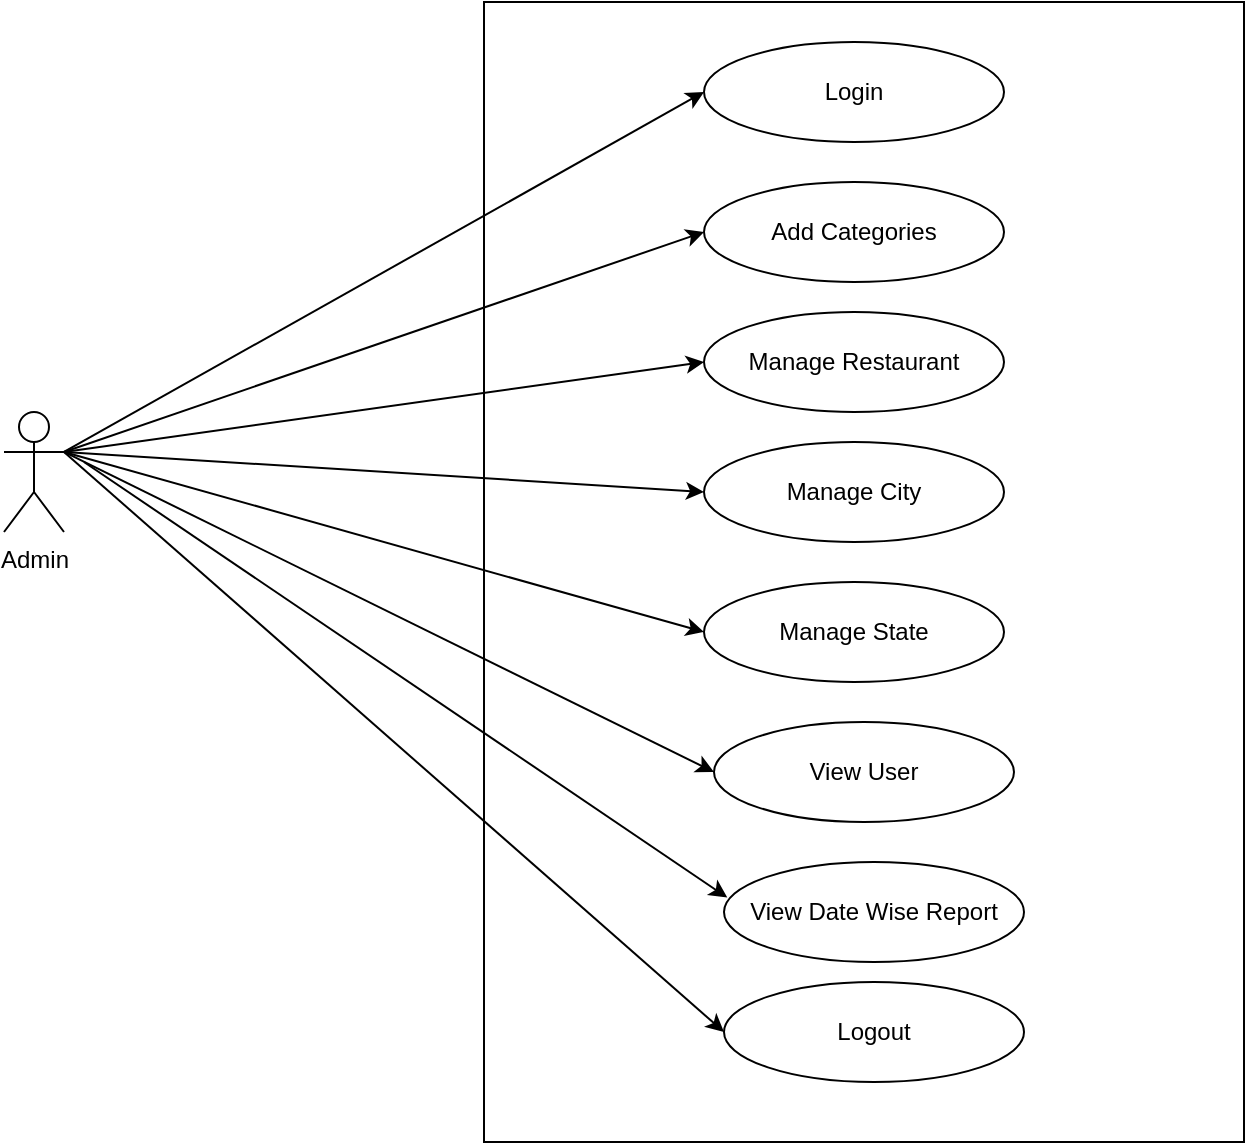 <mxfile version="18.2.1" type="device"><diagram id="7KsRAMbtgx-u_m7MTl0G" name="Page-1"><mxGraphModel dx="1038" dy="489" grid="1" gridSize="10" guides="1" tooltips="1" connect="1" arrows="1" fold="1" page="1" pageScale="1" pageWidth="850" pageHeight="1100" math="0" shadow="0"><root><mxCell id="0"/><mxCell id="1" parent="0"/><mxCell id="Ivp1HWpz4IFF9yLUWvaj-20" value="Admin" style="shape=umlActor;verticalLabelPosition=bottom;verticalAlign=top;html=1;outlineConnect=0;" parent="1" vertex="1"><mxGeometry x="70" y="335" width="30" height="60" as="geometry"/></mxCell><mxCell id="Ivp1HWpz4IFF9yLUWvaj-25" value="" style="verticalLabelPosition=bottom;verticalAlign=top;html=1;shape=mxgraph.basic.rect;fillColor2=none;strokeWidth=1;size=20;indent=5;" parent="1" vertex="1"><mxGeometry x="310" y="130" width="380" height="570" as="geometry"/></mxCell><mxCell id="Ivp1HWpz4IFF9yLUWvaj-28" value="Login" style="ellipse;whiteSpace=wrap;html=1;" parent="1" vertex="1"><mxGeometry x="420" y="150" width="150" height="50" as="geometry"/></mxCell><mxCell id="Ivp1HWpz4IFF9yLUWvaj-29" value="Add Categories" style="ellipse;whiteSpace=wrap;html=1;" parent="1" vertex="1"><mxGeometry x="420" y="220" width="150" height="50" as="geometry"/></mxCell><mxCell id="Ivp1HWpz4IFF9yLUWvaj-30" value="View Date Wise Report" style="ellipse;whiteSpace=wrap;html=1;" parent="1" vertex="1"><mxGeometry x="430" y="560" width="150" height="50" as="geometry"/></mxCell><mxCell id="Ivp1HWpz4IFF9yLUWvaj-31" value="View User" style="ellipse;whiteSpace=wrap;html=1;" parent="1" vertex="1"><mxGeometry x="425" y="490" width="150" height="50" as="geometry"/></mxCell><mxCell id="Ivp1HWpz4IFF9yLUWvaj-32" value="Manage State" style="ellipse;whiteSpace=wrap;html=1;" parent="1" vertex="1"><mxGeometry x="420" y="420" width="150" height="50" as="geometry"/></mxCell><mxCell id="Ivp1HWpz4IFF9yLUWvaj-33" value="Manage City" style="ellipse;whiteSpace=wrap;html=1;" parent="1" vertex="1"><mxGeometry x="420" y="350" width="150" height="50" as="geometry"/></mxCell><mxCell id="Ivp1HWpz4IFF9yLUWvaj-34" value="Manage Restaurant" style="ellipse;whiteSpace=wrap;html=1;" parent="1" vertex="1"><mxGeometry x="420" y="285" width="150" height="50" as="geometry"/></mxCell><mxCell id="Ivp1HWpz4IFF9yLUWvaj-35" value="" style="endArrow=classic;html=1;rounded=0;exitX=1;exitY=0.333;exitDx=0;exitDy=0;exitPerimeter=0;entryX=0;entryY=0.5;entryDx=0;entryDy=0;" parent="1" source="Ivp1HWpz4IFF9yLUWvaj-20" target="Ivp1HWpz4IFF9yLUWvaj-28" edge="1"><mxGeometry width="50" height="50" relative="1" as="geometry"><mxPoint x="400" y="410" as="sourcePoint"/><mxPoint x="450" y="360" as="targetPoint"/></mxGeometry></mxCell><mxCell id="Ivp1HWpz4IFF9yLUWvaj-36" value="" style="endArrow=classic;html=1;rounded=0;exitX=1;exitY=0.333;exitDx=0;exitDy=0;exitPerimeter=0;entryX=0;entryY=0.5;entryDx=0;entryDy=0;" parent="1" source="Ivp1HWpz4IFF9yLUWvaj-20" target="Ivp1HWpz4IFF9yLUWvaj-29" edge="1"><mxGeometry width="50" height="50" relative="1" as="geometry"><mxPoint x="110" y="365" as="sourcePoint"/><mxPoint x="430" y="185" as="targetPoint"/></mxGeometry></mxCell><mxCell id="Ivp1HWpz4IFF9yLUWvaj-37" value="" style="endArrow=classic;html=1;rounded=0;exitX=1;exitY=0.333;exitDx=0;exitDy=0;exitPerimeter=0;entryX=0;entryY=0.5;entryDx=0;entryDy=0;" parent="1" source="Ivp1HWpz4IFF9yLUWvaj-20" target="Ivp1HWpz4IFF9yLUWvaj-34" edge="1"><mxGeometry width="50" height="50" relative="1" as="geometry"><mxPoint x="120" y="375" as="sourcePoint"/><mxPoint x="440" y="195" as="targetPoint"/></mxGeometry></mxCell><mxCell id="Ivp1HWpz4IFF9yLUWvaj-38" value="" style="endArrow=classic;html=1;rounded=0;exitX=1;exitY=0.333;exitDx=0;exitDy=0;exitPerimeter=0;entryX=0;entryY=0.5;entryDx=0;entryDy=0;" parent="1" source="Ivp1HWpz4IFF9yLUWvaj-20" target="Ivp1HWpz4IFF9yLUWvaj-33" edge="1"><mxGeometry width="50" height="50" relative="1" as="geometry"><mxPoint x="130" y="385" as="sourcePoint"/><mxPoint x="450" y="205" as="targetPoint"/></mxGeometry></mxCell><mxCell id="Ivp1HWpz4IFF9yLUWvaj-39" value="" style="endArrow=classic;html=1;rounded=0;entryX=0;entryY=0.5;entryDx=0;entryDy=0;exitX=1;exitY=0.333;exitDx=0;exitDy=0;exitPerimeter=0;" parent="1" source="Ivp1HWpz4IFF9yLUWvaj-20" target="Ivp1HWpz4IFF9yLUWvaj-32" edge="1"><mxGeometry width="50" height="50" relative="1" as="geometry"><mxPoint x="110" y="360" as="sourcePoint"/><mxPoint x="460" y="215" as="targetPoint"/></mxGeometry></mxCell><mxCell id="Ivp1HWpz4IFF9yLUWvaj-41" value="" style="endArrow=classic;html=1;rounded=0;entryX=0;entryY=0.5;entryDx=0;entryDy=0;exitX=1;exitY=0.333;exitDx=0;exitDy=0;exitPerimeter=0;" parent="1" source="Ivp1HWpz4IFF9yLUWvaj-20" target="Ivp1HWpz4IFF9yLUWvaj-31" edge="1"><mxGeometry width="50" height="50" relative="1" as="geometry"><mxPoint x="110" y="350" as="sourcePoint"/><mxPoint x="430" y="455" as="targetPoint"/></mxGeometry></mxCell><mxCell id="Ivp1HWpz4IFF9yLUWvaj-42" value="" style="endArrow=classic;html=1;rounded=0;exitX=1;exitY=0.333;exitDx=0;exitDy=0;exitPerimeter=0;entryX=0;entryY=0.5;entryDx=0;entryDy=0;" parent="1" source="Ivp1HWpz4IFF9yLUWvaj-20" target="D1asWV4mtf4ZSQ63Dm7r-1" edge="1"><mxGeometry width="50" height="50" relative="1" as="geometry"><mxPoint x="120" y="375" as="sourcePoint"/><mxPoint x="440" y="465" as="targetPoint"/></mxGeometry></mxCell><mxCell id="D1asWV4mtf4ZSQ63Dm7r-1" value="Logout" style="ellipse;whiteSpace=wrap;html=1;" vertex="1" parent="1"><mxGeometry x="430" y="620" width="150" height="50" as="geometry"/></mxCell><mxCell id="D1asWV4mtf4ZSQ63Dm7r-3" value="" style="endArrow=classic;html=1;rounded=0;entryX=0.011;entryY=0.356;entryDx=0;entryDy=0;entryPerimeter=0;" edge="1" parent="1" target="Ivp1HWpz4IFF9yLUWvaj-30"><mxGeometry width="50" height="50" relative="1" as="geometry"><mxPoint x="110" y="360" as="sourcePoint"/><mxPoint x="440" y="570" as="targetPoint"/></mxGeometry></mxCell></root></mxGraphModel></diagram></mxfile>